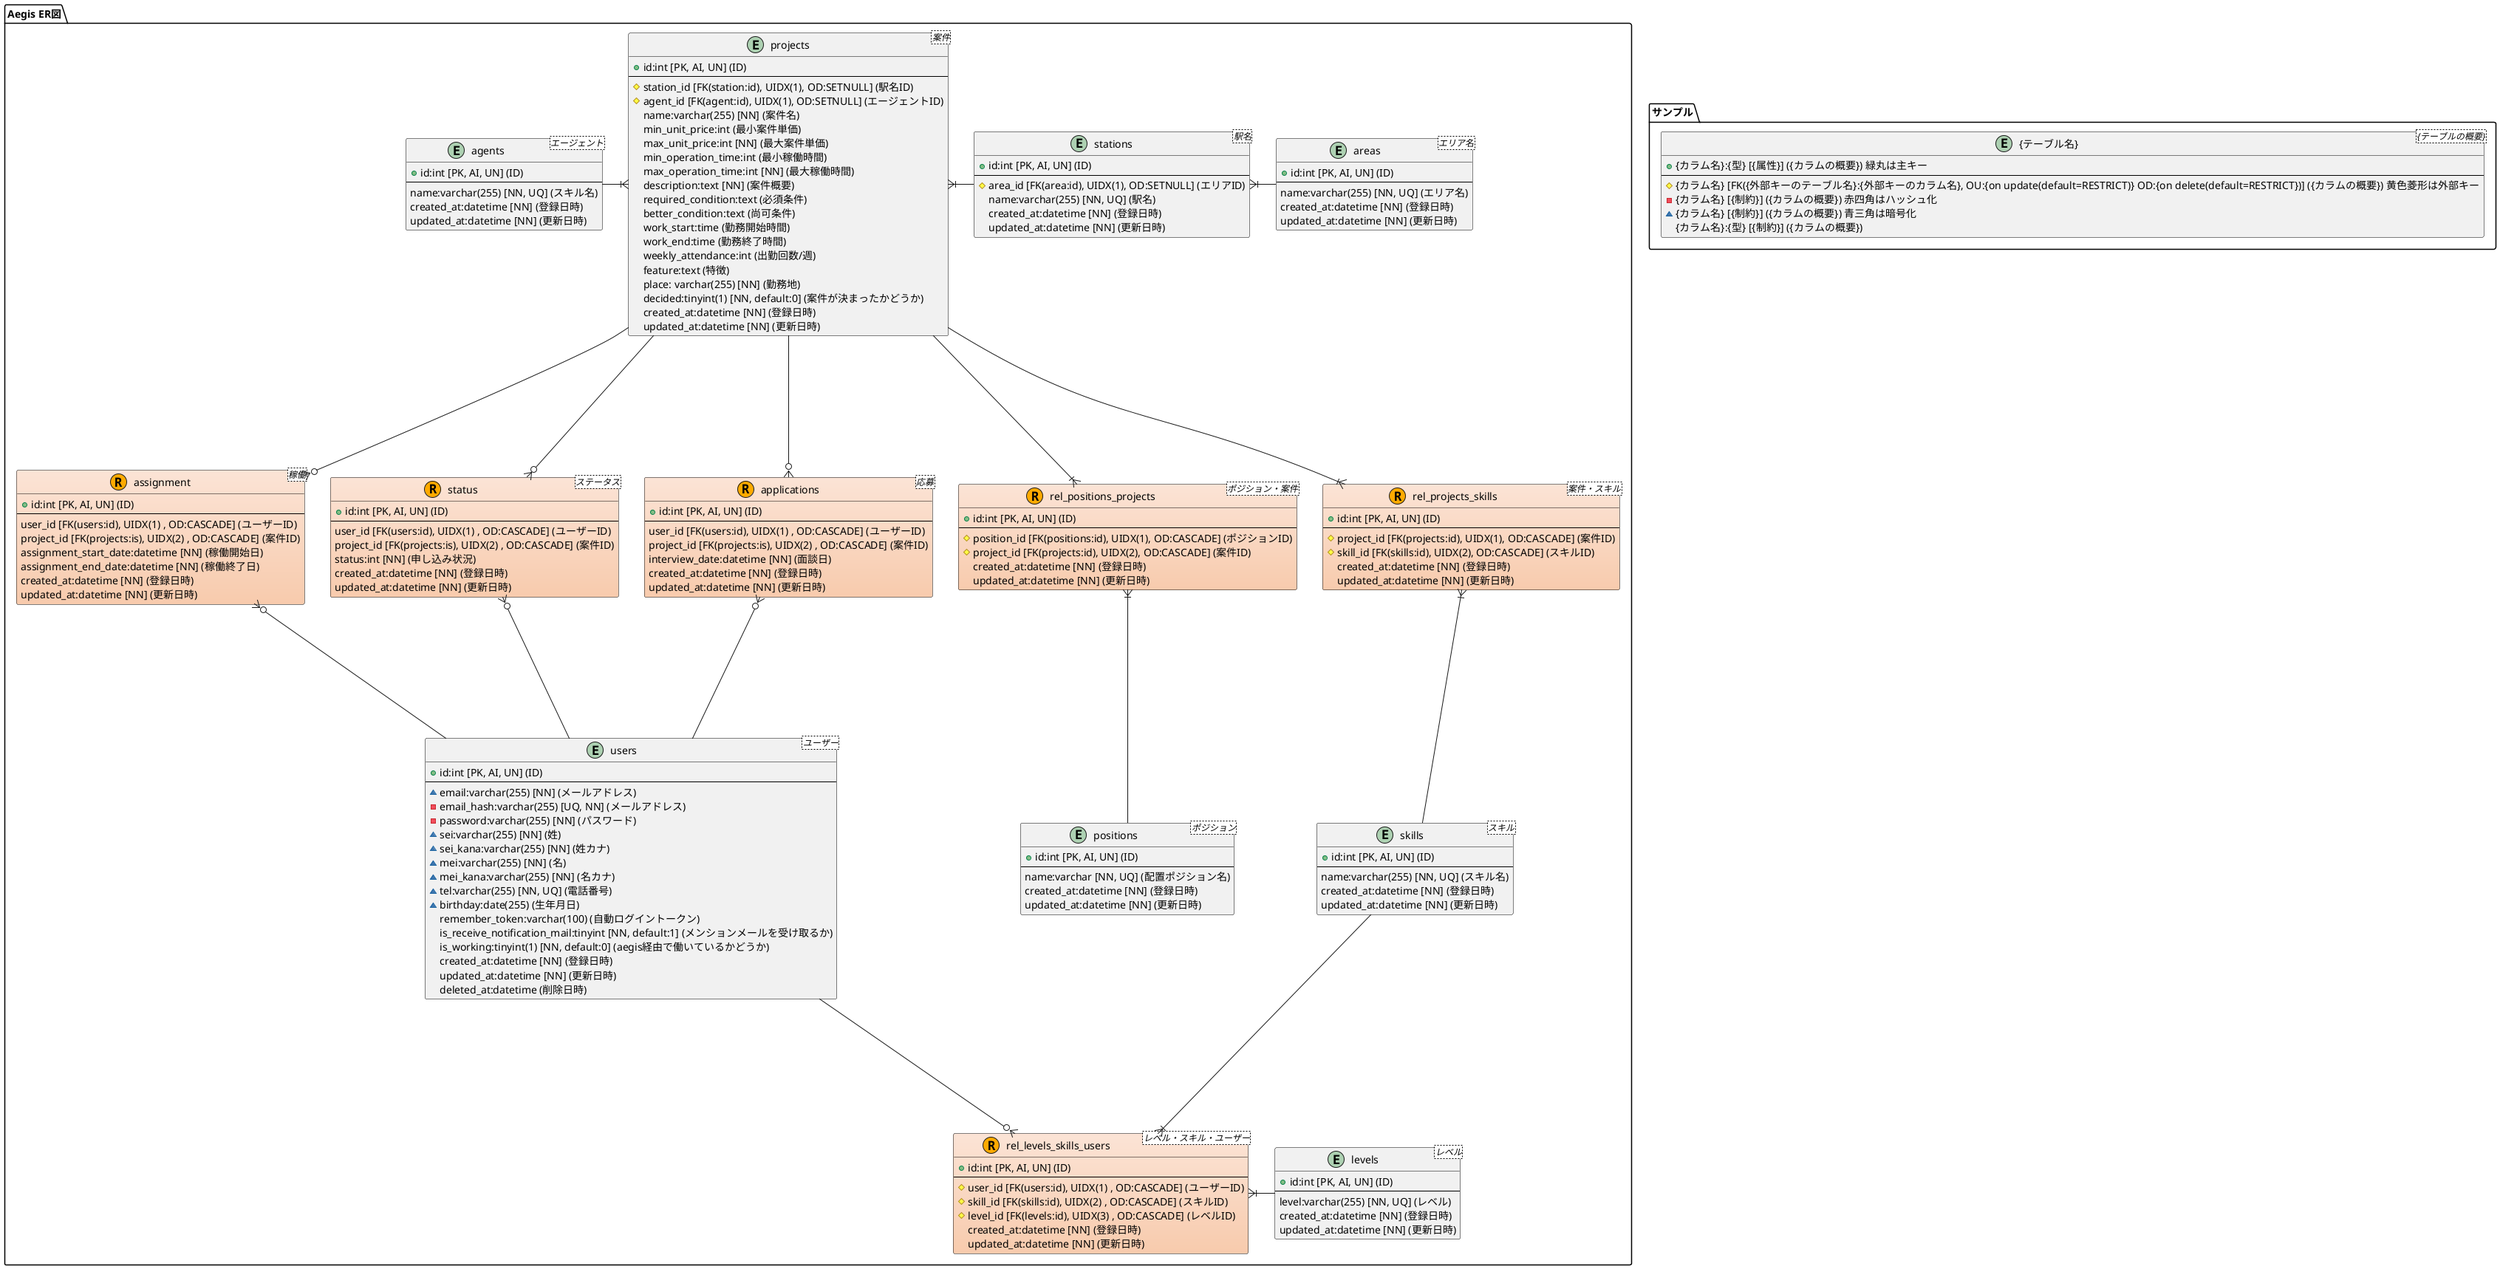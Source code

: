 @startuml

!define RELATION_ENTITY #FCE4D6-F8CBAD
!define RELATION_MARK_COLOR FFAA00

/'
デフォルトのスタイルを設定
'/
skinparam class {
    BorderColor Black
}

package "サンプル" as sample  {
    entity "{テーブル名}" as samples <{テーブルの概要}>  {
        + {カラム名}:{型} [{属性}] ({カラムの概要}) 緑丸は主キー
        --
        # {カラム名} [FK({外部キーのテーブル名}:{外部キーのカラム名}, OU:{on update(default=RESTRICT)} OD:{on delete(default=RESTRICT})] ({カラムの概要}) 黄色菱形は外部キー
        - {カラム名} [{制約}] ({カラムの概要}) 赤四角はハッシュ化
        ~ {カラム名} [{制約}] ({カラムの概要}) 青三角は暗号化
        {カラム名}:{型} [{制約}] ({カラムの概要})
    }
}

package "Aegis ER図" as aegis_erd {
    entity "users" as users <ユーザー> {
        + id:int [PK, AI, UN] (ID)
        ---
        ~ email:varchar(255) [NN] (メールアドレス) 
        - email_hash:varchar(255) [UQ, NN] (メールアドレス)
        - password:varchar(255) [NN] (パスワード)
        ~ sei:varchar(255) [NN] (姓)
        ~ sei_kana:varchar(255) [NN] (姓カナ)
        ~ mei:varchar(255) [NN] (名)
        ~ mei_kana:varchar(255) [NN] (名カナ)
        ~ tel:varchar(255) [NN, UQ] (電話番号)
        ~ birthday:date(255) (生年月日)
        remember_token:varchar(100) (自動ログイントークン)
        is_receive_notification_mail:tinyint [NN, default:1] (メンションメールを受け取るか)
        is_working:tinyint(1) [NN, default:0] (aegis経由で働いているかどうか)
        created_at:datetime [NN] (登録日時)
        updated_at:datetime [NN] (更新日時)
        deleted_at:datetime (削除日時)
    }

    entity "skills" as skills <スキル> {
        + id:int [PK, AI, UN] (ID)
        ---
        name:varchar(255) [NN, UQ] (スキル名)
        created_at:datetime [NN] (登録日時)
        updated_at:datetime [NN] (更新日時)
    }

    entity "agents" as agents <エージェント> {
        + id:int [PK, AI, UN] (ID)
        ---
        name:varchar(255) [NN, UQ] (スキル名)
        created_at:datetime [NN] (登録日時)
        updated_at:datetime [NN] (更新日時)
    }

    entity "stations" as stations <駅名> {
        + id:int [PK, AI, UN] (ID)
        ---
        # area_id [FK(area:id), UIDX(1), OD:SETNULL] (エリアID)
        name:varchar(255) [NN, UQ] (駅名)
        created_at:datetime [NN] (登録日時)
        updated_at:datetime [NN] (更新日時)
    }

    entity "areas" as areas <エリア名> {
        + id:int [PK, AI, UN] (ID)
        ---
        name:varchar(255) [NN, UQ] (エリア名)
        created_at:datetime [NN] (登録日時)
        updated_at:datetime [NN] (更新日時)
    }

    entity "projects" as projects <案件> {
        + id:int [PK, AI, UN] (ID)
        ---
        # station_id [FK(station:id), UIDX(1), OD:SETNULL] (駅名ID)
        # agent_id [FK(agent:id), UIDX(1), OD:SETNULL] (エージェントID)
        name:varchar(255) [NN] (案件名)
        min_unit_price:int (最小案件単価)
        max_unit_price:int [NN] (最大案件単価)
        min_operation_time:int (最小稼働時間)
        max_operation_time:int [NN] (最大稼働時間)
        description:text [NN] (案件概要)
        required_condition:text (必須条件)
        better_condition:text (尚可条件)
        work_start:time (勤務開始時間)
        work_end:time (勤務終了時間)
        weekly_attendance:int (出勤回数/週)
        feature:text (特徴)
        place: varchar(255) [NN] (勤務地)
        decided:tinyint(1) [NN, default:0] (案件が決まったかどうか)
        created_at:datetime [NN] (登録日時)
        updated_at:datetime [NN] (更新日時)
    }

    entity "rel_projects_skills" as rel_projects_skills <案件・スキル> <<R, RELATION_MARK_COLOR>> RELATION_ENTITY {
        + id:int [PK, AI, UN] (ID)
        ---
        # project_id [FK(projects:id), UIDX(1), OD:CASCADE] (案件ID)
        # skill_id [FK(skills:id), UIDX(2), OD:CASCADE] (スキルID)
        created_at:datetime [NN] (登録日時)
        updated_at:datetime [NN] (更新日時)
    } 

    entity "positions" as positions <ポジション> {
        + id:int [PK, AI, UN] (ID)
        ---
        name:varchar [NN, UQ] (配置ポジション名) 
        created_at:datetime [NN] (登録日時)
        updated_at:datetime [NN] (更新日時)
    }

    entity "rel_positions_projects" as rel_positions_projects <ポジション・案件> <<R, RELATION_MARK_COLOR>> RELATION_ENTITY {
        + id:int [PK, AI, UN] (ID)
        ---
        # position_id [FK(positions:id), UIDX(1), OD:CASCADE] (ポジションID)
        # project_id [FK(projects:id), UIDX(2), OD:CASCADE] (案件ID)
        created_at:datetime [NN] (登録日時)
        updated_at:datetime [NN] (更新日時)
    }

    entity "rel_levels_skills_users" as rel_levels_skills_users <レベル・スキル・ユーザー> <<R, RELATION_MARK_COLOR>> RELATION_ENTITY {
        + id:int [PK, AI, UN] (ID)
        ---
        # user_id [FK(users:id), UIDX(1) , OD:CASCADE] (ユーザーID)
        # skill_id [FK(skills:id), UIDX(2) , OD:CASCADE] (スキルID)
        # level_id [FK(levels:id), UIDX(3) , OD:CASCADE] (レベルID)
        created_at:datetime [NN] (登録日時)
        updated_at:datetime [NN] (更新日時)
    }

    entity "levels" as levels <レベル> {
        + id:int [PK, AI, UN] (ID)
        ---
        level:varchar(255) [NN, UQ] (レベル)
        created_at:datetime [NN] (登録日時)
        updated_at:datetime [NN] (更新日時)
    }

    entity "applications" as applications <応募> <<R, RELATION_MARK_COLOR>> RELATION_ENTITY {
        + id:int [PK, AI, UN] (ID)
        ---
        user_id [FK(users:id), UIDX(1) , OD:CASCADE] (ユーザーID)
        project_id [FK(projects:is), UIDX(2) , OD:CASCADE] (案件ID)
        interview_date:datetime [NN] (面談日)
        created_at:datetime [NN] (登録日時)
        updated_at:datetime [NN] (更新日時)
    }

    entity "assignment" as assignment <稼働> <<R, RELATION_MARK_COLOR>> RELATION_ENTITY {
        + id:int [PK, AI, UN] (ID)
        ---
        user_id [FK(users:id), UIDX(1) , OD:CASCADE] (ユーザーID)
        project_id [FK(projects:is), UIDX(2) , OD:CASCADE] (案件ID)
        assignment_start_date:datetime [NN] (稼働開始日)
        assignment_end_date:datetime [NN] (稼働終了日)
        created_at:datetime [NN] (登録日時)
        updated_at:datetime [NN] (更新日時)
    }

    entity "status" as status <ステータス> <<R, RELATION_MARK_COLOR>> RELATION_ENTITY {
            + id:int [PK, AI, UN] (ID)
            ---
            user_id [FK(users:id), UIDX(1) , OD:CASCADE] (ユーザーID)
            project_id [FK(projects:is), UIDX(2) , OD:CASCADE] (案件ID)
            status:int [NN] (申し込み状況)
            created_at:datetime [NN] (登録日時)
            updated_at:datetime [NN] (更新日時)
        }

}

users       --ri--o{    rel_levels_skills_users
levels      --le--|{    rel_levels_skills_users
skills      --do--|{    rel_levels_skills_users

skills      --up--|{    rel_projects_skills
projects    --do--|{    rel_projects_skills

projects    --do--|{    rel_positions_projects
positions   --up--|{    rel_positions_projects

agents      --ri--|{    projects

stations    --le--|{    projects

areas       --le--|{    stations

users       --up--o{    applications
projects    --do--o{    applications

users       --up--o{    status
projects    --do--o{    status

users       --up--o{    assignment
projects    --do--o{    assignment
@enduml

